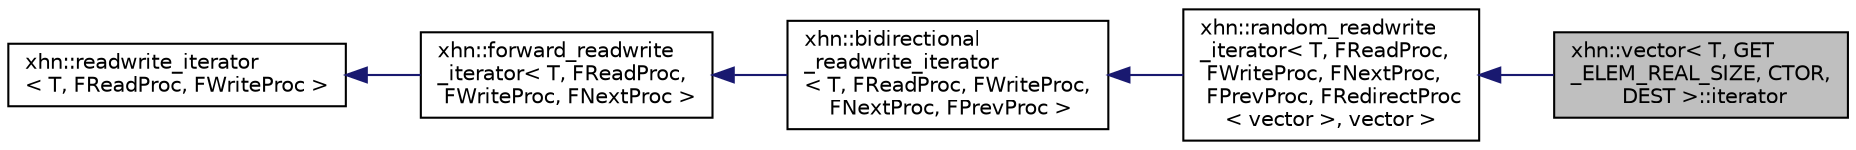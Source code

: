 digraph "xhn::vector&lt; T, GET_ELEM_REAL_SIZE, CTOR, DEST &gt;::iterator"
{
  edge [fontname="Helvetica",fontsize="10",labelfontname="Helvetica",labelfontsize="10"];
  node [fontname="Helvetica",fontsize="10",shape=record];
  rankdir="LR";
  Node1 [label="xhn::vector\< T, GET\l_ELEM_REAL_SIZE, CTOR,\l DEST \>::iterator",height=0.2,width=0.4,color="black", fillcolor="grey75", style="filled", fontcolor="black"];
  Node2 -> Node1 [dir="back",color="midnightblue",fontsize="10",style="solid",fontname="Helvetica"];
  Node2 [label="xhn::random_readwrite\l_iterator\< T, FReadProc,\l FWriteProc, FNextProc,\l FPrevProc, FRedirectProc\l\< vector \>, vector \>",height=0.2,width=0.4,color="black", fillcolor="white", style="filled",URL="$classxhn_1_1random__readwrite__iterator.html"];
  Node3 -> Node2 [dir="back",color="midnightblue",fontsize="10",style="solid",fontname="Helvetica"];
  Node3 [label="xhn::bidirectional\l_readwrite_iterator\l\< T, FReadProc, FWriteProc,\l FNextProc, FPrevProc \>",height=0.2,width=0.4,color="black", fillcolor="white", style="filled",URL="$classxhn_1_1bidirectional__readwrite__iterator.html"];
  Node4 -> Node3 [dir="back",color="midnightblue",fontsize="10",style="solid",fontname="Helvetica"];
  Node4 [label="xhn::forward_readwrite\l_iterator\< T, FReadProc,\l FWriteProc, FNextProc \>",height=0.2,width=0.4,color="black", fillcolor="white", style="filled",URL="$classxhn_1_1forward__readwrite__iterator.html"];
  Node5 -> Node4 [dir="back",color="midnightblue",fontsize="10",style="solid",fontname="Helvetica"];
  Node5 [label="xhn::readwrite_iterator\l\< T, FReadProc, FWriteProc \>",height=0.2,width=0.4,color="black", fillcolor="white", style="filled",URL="$classxhn_1_1readwrite__iterator.html"];
}
